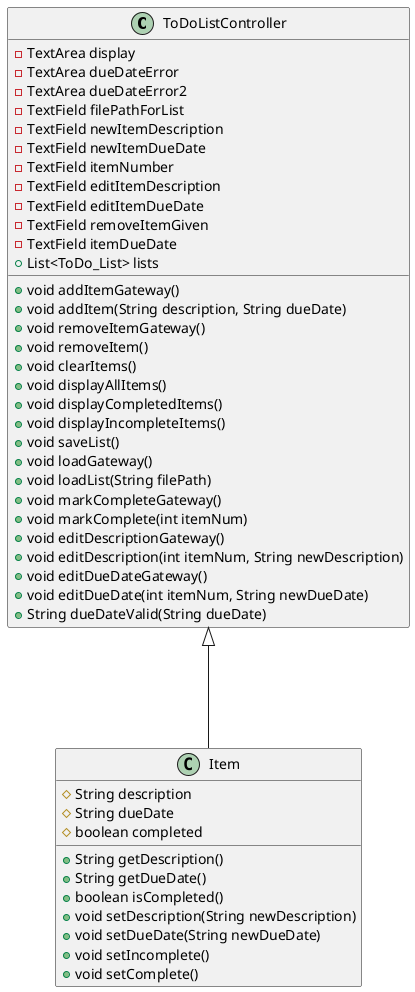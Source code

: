 @startuml
'https://plantuml.com/sequence-diagram

class ToDoListController {
    - TextArea display
    - TextArea dueDateError
    - TextArea dueDateError2
    - TextField filePathForList
    - TextField newItemDescription
    - TextField newItemDueDate
    - TextField itemNumber
    - TextField editItemDescription
    - TextField editItemDueDate
    - TextField removeItemGiven
    - TextField itemDueDate
    + List<ToDo_List> lists
    + void addItemGateway()
    + void addItem(String description, String dueDate)
    + void removeItemGateway()
    + void removeItem()
    + void clearItems()
    + void displayAllItems()
    + void displayCompletedItems()
    + void displayIncompleteItems()
    + void saveList()
    + void loadGateway()
    + void loadList(String filePath)
    + void markCompleteGateway()
    + void markComplete(int itemNum)
    + void editDescriptionGateway()
    + void editDescription(int itemNum, String newDescription)
    + void editDueDateGateway()
    + void editDueDate(int itemNum, String newDueDate)
    + String dueDateValid(String dueDate)
}
class Item {
    # String description
    # String dueDate
    # boolean completed
    + String getDescription()
    + String getDueDate()
    + boolean isCompleted()
    + void setDescription(String newDescription)
    + void setDueDate(String newDueDate)
    + void setIncomplete()
    + void setComplete()
}

ToDoListController <|---Item
@enduml